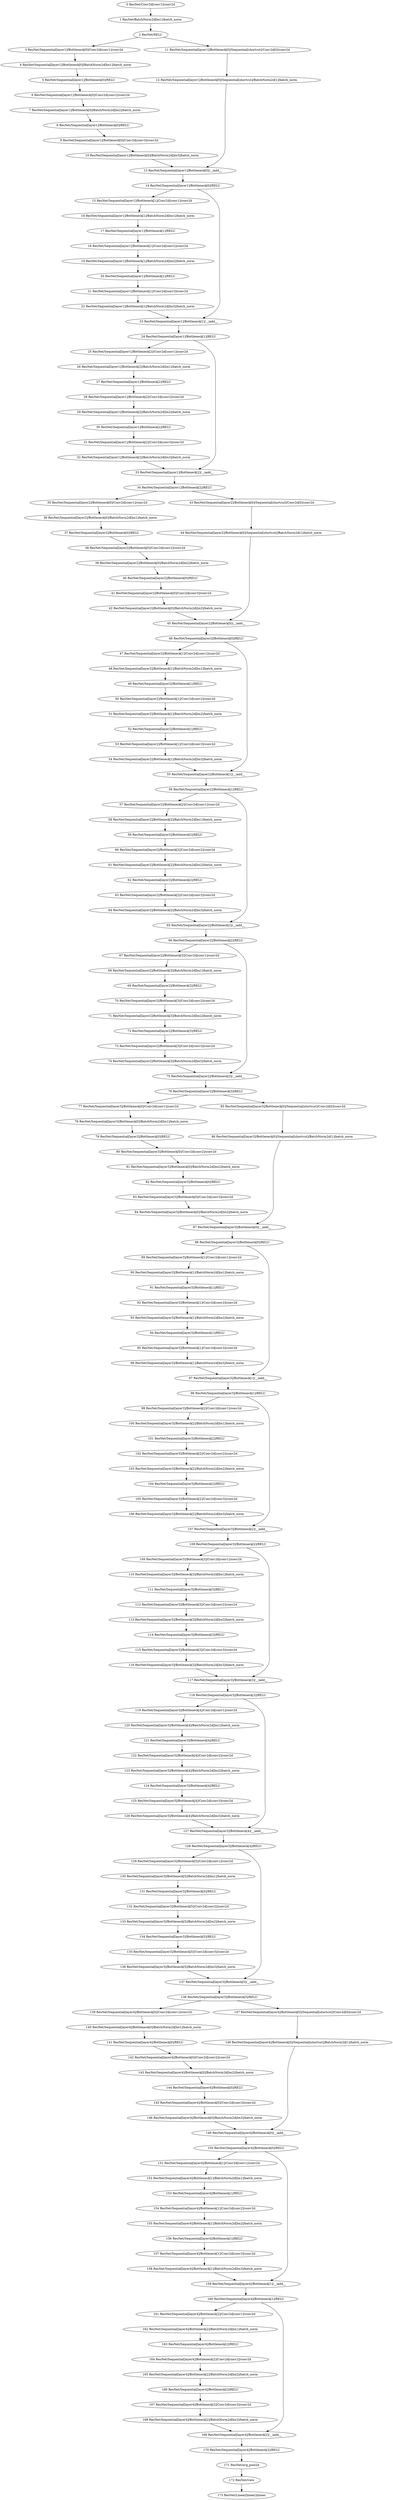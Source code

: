 strict digraph  {
"0 ResNet/Conv2d[conv1]/conv2d" [id=0, scope="ResNet/Conv2d[conv1]", type=conv2d];
"1 ResNet/BatchNorm2d[bn1]/batch_norm" [id=1, scope="ResNet/BatchNorm2d[bn1]", type=batch_norm];
"2 ResNet/RELU" [id=2, scope=ResNet, type=RELU];
"3 ResNet/Sequential[layer1]/Bottleneck[0]/Conv2d[conv1]/conv2d" [id=3, scope="ResNet/Sequential[layer1]/Bottleneck[0]/Conv2d[conv1]", type=conv2d];
"4 ResNet/Sequential[layer1]/Bottleneck[0]/BatchNorm2d[bn1]/batch_norm" [id=4, scope="ResNet/Sequential[layer1]/Bottleneck[0]/BatchNorm2d[bn1]", type=batch_norm];
"5 ResNet/Sequential[layer1]/Bottleneck[0]/RELU" [id=5, scope="ResNet/Sequential[layer1]/Bottleneck[0]", type=RELU];
"6 ResNet/Sequential[layer1]/Bottleneck[0]/Conv2d[conv2]/conv2d" [id=6, scope="ResNet/Sequential[layer1]/Bottleneck[0]/Conv2d[conv2]", type=conv2d];
"7 ResNet/Sequential[layer1]/Bottleneck[0]/BatchNorm2d[bn2]/batch_norm" [id=7, scope="ResNet/Sequential[layer1]/Bottleneck[0]/BatchNorm2d[bn2]", type=batch_norm];
"8 ResNet/Sequential[layer1]/Bottleneck[0]/RELU" [id=8, scope="ResNet/Sequential[layer1]/Bottleneck[0]", type=RELU];
"9 ResNet/Sequential[layer1]/Bottleneck[0]/Conv2d[conv3]/conv2d" [id=9, scope="ResNet/Sequential[layer1]/Bottleneck[0]/Conv2d[conv3]", type=conv2d];
"10 ResNet/Sequential[layer1]/Bottleneck[0]/BatchNorm2d[bn3]/batch_norm" [id=10, scope="ResNet/Sequential[layer1]/Bottleneck[0]/BatchNorm2d[bn3]", type=batch_norm];
"11 ResNet/Sequential[layer1]/Bottleneck[0]/Sequential[shortcut]/Conv2d[0]/conv2d" [id=11, scope="ResNet/Sequential[layer1]/Bottleneck[0]/Sequential[shortcut]/Conv2d[0]", type=conv2d];
"12 ResNet/Sequential[layer1]/Bottleneck[0]/Sequential[shortcut]/BatchNorm2d[1]/batch_norm" [id=12, scope="ResNet/Sequential[layer1]/Bottleneck[0]/Sequential[shortcut]/BatchNorm2d[1]", type=batch_norm];
"13 ResNet/Sequential[layer1]/Bottleneck[0]/__iadd__" [id=13, scope="ResNet/Sequential[layer1]/Bottleneck[0]", type=__iadd__];
"14 ResNet/Sequential[layer1]/Bottleneck[0]/RELU" [id=14, scope="ResNet/Sequential[layer1]/Bottleneck[0]", type=RELU];
"15 ResNet/Sequential[layer1]/Bottleneck[1]/Conv2d[conv1]/conv2d" [id=15, scope="ResNet/Sequential[layer1]/Bottleneck[1]/Conv2d[conv1]", type=conv2d];
"16 ResNet/Sequential[layer1]/Bottleneck[1]/BatchNorm2d[bn1]/batch_norm" [id=16, scope="ResNet/Sequential[layer1]/Bottleneck[1]/BatchNorm2d[bn1]", type=batch_norm];
"17 ResNet/Sequential[layer1]/Bottleneck[1]/RELU" [id=17, scope="ResNet/Sequential[layer1]/Bottleneck[1]", type=RELU];
"18 ResNet/Sequential[layer1]/Bottleneck[1]/Conv2d[conv2]/conv2d" [id=18, scope="ResNet/Sequential[layer1]/Bottleneck[1]/Conv2d[conv2]", type=conv2d];
"19 ResNet/Sequential[layer1]/Bottleneck[1]/BatchNorm2d[bn2]/batch_norm" [id=19, scope="ResNet/Sequential[layer1]/Bottleneck[1]/BatchNorm2d[bn2]", type=batch_norm];
"20 ResNet/Sequential[layer1]/Bottleneck[1]/RELU" [id=20, scope="ResNet/Sequential[layer1]/Bottleneck[1]", type=RELU];
"21 ResNet/Sequential[layer1]/Bottleneck[1]/Conv2d[conv3]/conv2d" [id=21, scope="ResNet/Sequential[layer1]/Bottleneck[1]/Conv2d[conv3]", type=conv2d];
"22 ResNet/Sequential[layer1]/Bottleneck[1]/BatchNorm2d[bn3]/batch_norm" [id=22, scope="ResNet/Sequential[layer1]/Bottleneck[1]/BatchNorm2d[bn3]", type=batch_norm];
"23 ResNet/Sequential[layer1]/Bottleneck[1]/__iadd__" [id=23, scope="ResNet/Sequential[layer1]/Bottleneck[1]", type=__iadd__];
"24 ResNet/Sequential[layer1]/Bottleneck[1]/RELU" [id=24, scope="ResNet/Sequential[layer1]/Bottleneck[1]", type=RELU];
"25 ResNet/Sequential[layer1]/Bottleneck[2]/Conv2d[conv1]/conv2d" [id=25, scope="ResNet/Sequential[layer1]/Bottleneck[2]/Conv2d[conv1]", type=conv2d];
"26 ResNet/Sequential[layer1]/Bottleneck[2]/BatchNorm2d[bn1]/batch_norm" [id=26, scope="ResNet/Sequential[layer1]/Bottleneck[2]/BatchNorm2d[bn1]", type=batch_norm];
"27 ResNet/Sequential[layer1]/Bottleneck[2]/RELU" [id=27, scope="ResNet/Sequential[layer1]/Bottleneck[2]", type=RELU];
"28 ResNet/Sequential[layer1]/Bottleneck[2]/Conv2d[conv2]/conv2d" [id=28, scope="ResNet/Sequential[layer1]/Bottleneck[2]/Conv2d[conv2]", type=conv2d];
"29 ResNet/Sequential[layer1]/Bottleneck[2]/BatchNorm2d[bn2]/batch_norm" [id=29, scope="ResNet/Sequential[layer1]/Bottleneck[2]/BatchNorm2d[bn2]", type=batch_norm];
"30 ResNet/Sequential[layer1]/Bottleneck[2]/RELU" [id=30, scope="ResNet/Sequential[layer1]/Bottleneck[2]", type=RELU];
"31 ResNet/Sequential[layer1]/Bottleneck[2]/Conv2d[conv3]/conv2d" [id=31, scope="ResNet/Sequential[layer1]/Bottleneck[2]/Conv2d[conv3]", type=conv2d];
"32 ResNet/Sequential[layer1]/Bottleneck[2]/BatchNorm2d[bn3]/batch_norm" [id=32, scope="ResNet/Sequential[layer1]/Bottleneck[2]/BatchNorm2d[bn3]", type=batch_norm];
"33 ResNet/Sequential[layer1]/Bottleneck[2]/__iadd__" [id=33, scope="ResNet/Sequential[layer1]/Bottleneck[2]", type=__iadd__];
"34 ResNet/Sequential[layer1]/Bottleneck[2]/RELU" [id=34, scope="ResNet/Sequential[layer1]/Bottleneck[2]", type=RELU];
"35 ResNet/Sequential[layer2]/Bottleneck[0]/Conv2d[conv1]/conv2d" [id=35, scope="ResNet/Sequential[layer2]/Bottleneck[0]/Conv2d[conv1]", type=conv2d];
"36 ResNet/Sequential[layer2]/Bottleneck[0]/BatchNorm2d[bn1]/batch_norm" [id=36, scope="ResNet/Sequential[layer2]/Bottleneck[0]/BatchNorm2d[bn1]", type=batch_norm];
"37 ResNet/Sequential[layer2]/Bottleneck[0]/RELU" [id=37, scope="ResNet/Sequential[layer2]/Bottleneck[0]", type=RELU];
"38 ResNet/Sequential[layer2]/Bottleneck[0]/Conv2d[conv2]/conv2d" [id=38, scope="ResNet/Sequential[layer2]/Bottleneck[0]/Conv2d[conv2]", type=conv2d];
"39 ResNet/Sequential[layer2]/Bottleneck[0]/BatchNorm2d[bn2]/batch_norm" [id=39, scope="ResNet/Sequential[layer2]/Bottleneck[0]/BatchNorm2d[bn2]", type=batch_norm];
"40 ResNet/Sequential[layer2]/Bottleneck[0]/RELU" [id=40, scope="ResNet/Sequential[layer2]/Bottleneck[0]", type=RELU];
"41 ResNet/Sequential[layer2]/Bottleneck[0]/Conv2d[conv3]/conv2d" [id=41, scope="ResNet/Sequential[layer2]/Bottleneck[0]/Conv2d[conv3]", type=conv2d];
"42 ResNet/Sequential[layer2]/Bottleneck[0]/BatchNorm2d[bn3]/batch_norm" [id=42, scope="ResNet/Sequential[layer2]/Bottleneck[0]/BatchNorm2d[bn3]", type=batch_norm];
"43 ResNet/Sequential[layer2]/Bottleneck[0]/Sequential[shortcut]/Conv2d[0]/conv2d" [id=43, scope="ResNet/Sequential[layer2]/Bottleneck[0]/Sequential[shortcut]/Conv2d[0]", type=conv2d];
"44 ResNet/Sequential[layer2]/Bottleneck[0]/Sequential[shortcut]/BatchNorm2d[1]/batch_norm" [id=44, scope="ResNet/Sequential[layer2]/Bottleneck[0]/Sequential[shortcut]/BatchNorm2d[1]", type=batch_norm];
"45 ResNet/Sequential[layer2]/Bottleneck[0]/__iadd__" [id=45, scope="ResNet/Sequential[layer2]/Bottleneck[0]", type=__iadd__];
"46 ResNet/Sequential[layer2]/Bottleneck[0]/RELU" [id=46, scope="ResNet/Sequential[layer2]/Bottleneck[0]", type=RELU];
"47 ResNet/Sequential[layer2]/Bottleneck[1]/Conv2d[conv1]/conv2d" [id=47, scope="ResNet/Sequential[layer2]/Bottleneck[1]/Conv2d[conv1]", type=conv2d];
"48 ResNet/Sequential[layer2]/Bottleneck[1]/BatchNorm2d[bn1]/batch_norm" [id=48, scope="ResNet/Sequential[layer2]/Bottleneck[1]/BatchNorm2d[bn1]", type=batch_norm];
"49 ResNet/Sequential[layer2]/Bottleneck[1]/RELU" [id=49, scope="ResNet/Sequential[layer2]/Bottleneck[1]", type=RELU];
"50 ResNet/Sequential[layer2]/Bottleneck[1]/Conv2d[conv2]/conv2d" [id=50, scope="ResNet/Sequential[layer2]/Bottleneck[1]/Conv2d[conv2]", type=conv2d];
"51 ResNet/Sequential[layer2]/Bottleneck[1]/BatchNorm2d[bn2]/batch_norm" [id=51, scope="ResNet/Sequential[layer2]/Bottleneck[1]/BatchNorm2d[bn2]", type=batch_norm];
"52 ResNet/Sequential[layer2]/Bottleneck[1]/RELU" [id=52, scope="ResNet/Sequential[layer2]/Bottleneck[1]", type=RELU];
"53 ResNet/Sequential[layer2]/Bottleneck[1]/Conv2d[conv3]/conv2d" [id=53, scope="ResNet/Sequential[layer2]/Bottleneck[1]/Conv2d[conv3]", type=conv2d];
"54 ResNet/Sequential[layer2]/Bottleneck[1]/BatchNorm2d[bn3]/batch_norm" [id=54, scope="ResNet/Sequential[layer2]/Bottleneck[1]/BatchNorm2d[bn3]", type=batch_norm];
"55 ResNet/Sequential[layer2]/Bottleneck[1]/__iadd__" [id=55, scope="ResNet/Sequential[layer2]/Bottleneck[1]", type=__iadd__];
"56 ResNet/Sequential[layer2]/Bottleneck[1]/RELU" [id=56, scope="ResNet/Sequential[layer2]/Bottleneck[1]", type=RELU];
"57 ResNet/Sequential[layer2]/Bottleneck[2]/Conv2d[conv1]/conv2d" [id=57, scope="ResNet/Sequential[layer2]/Bottleneck[2]/Conv2d[conv1]", type=conv2d];
"58 ResNet/Sequential[layer2]/Bottleneck[2]/BatchNorm2d[bn1]/batch_norm" [id=58, scope="ResNet/Sequential[layer2]/Bottleneck[2]/BatchNorm2d[bn1]", type=batch_norm];
"59 ResNet/Sequential[layer2]/Bottleneck[2]/RELU" [id=59, scope="ResNet/Sequential[layer2]/Bottleneck[2]", type=RELU];
"60 ResNet/Sequential[layer2]/Bottleneck[2]/Conv2d[conv2]/conv2d" [id=60, scope="ResNet/Sequential[layer2]/Bottleneck[2]/Conv2d[conv2]", type=conv2d];
"61 ResNet/Sequential[layer2]/Bottleneck[2]/BatchNorm2d[bn2]/batch_norm" [id=61, scope="ResNet/Sequential[layer2]/Bottleneck[2]/BatchNorm2d[bn2]", type=batch_norm];
"62 ResNet/Sequential[layer2]/Bottleneck[2]/RELU" [id=62, scope="ResNet/Sequential[layer2]/Bottleneck[2]", type=RELU];
"63 ResNet/Sequential[layer2]/Bottleneck[2]/Conv2d[conv3]/conv2d" [id=63, scope="ResNet/Sequential[layer2]/Bottleneck[2]/Conv2d[conv3]", type=conv2d];
"64 ResNet/Sequential[layer2]/Bottleneck[2]/BatchNorm2d[bn3]/batch_norm" [id=64, scope="ResNet/Sequential[layer2]/Bottleneck[2]/BatchNorm2d[bn3]", type=batch_norm];
"65 ResNet/Sequential[layer2]/Bottleneck[2]/__iadd__" [id=65, scope="ResNet/Sequential[layer2]/Bottleneck[2]", type=__iadd__];
"66 ResNet/Sequential[layer2]/Bottleneck[2]/RELU" [id=66, scope="ResNet/Sequential[layer2]/Bottleneck[2]", type=RELU];
"67 ResNet/Sequential[layer2]/Bottleneck[3]/Conv2d[conv1]/conv2d" [id=67, scope="ResNet/Sequential[layer2]/Bottleneck[3]/Conv2d[conv1]", type=conv2d];
"68 ResNet/Sequential[layer2]/Bottleneck[3]/BatchNorm2d[bn1]/batch_norm" [id=68, scope="ResNet/Sequential[layer2]/Bottleneck[3]/BatchNorm2d[bn1]", type=batch_norm];
"69 ResNet/Sequential[layer2]/Bottleneck[3]/RELU" [id=69, scope="ResNet/Sequential[layer2]/Bottleneck[3]", type=RELU];
"70 ResNet/Sequential[layer2]/Bottleneck[3]/Conv2d[conv2]/conv2d" [id=70, scope="ResNet/Sequential[layer2]/Bottleneck[3]/Conv2d[conv2]", type=conv2d];
"71 ResNet/Sequential[layer2]/Bottleneck[3]/BatchNorm2d[bn2]/batch_norm" [id=71, scope="ResNet/Sequential[layer2]/Bottleneck[3]/BatchNorm2d[bn2]", type=batch_norm];
"72 ResNet/Sequential[layer2]/Bottleneck[3]/RELU" [id=72, scope="ResNet/Sequential[layer2]/Bottleneck[3]", type=RELU];
"73 ResNet/Sequential[layer2]/Bottleneck[3]/Conv2d[conv3]/conv2d" [id=73, scope="ResNet/Sequential[layer2]/Bottleneck[3]/Conv2d[conv3]", type=conv2d];
"74 ResNet/Sequential[layer2]/Bottleneck[3]/BatchNorm2d[bn3]/batch_norm" [id=74, scope="ResNet/Sequential[layer2]/Bottleneck[3]/BatchNorm2d[bn3]", type=batch_norm];
"75 ResNet/Sequential[layer2]/Bottleneck[3]/__iadd__" [id=75, scope="ResNet/Sequential[layer2]/Bottleneck[3]", type=__iadd__];
"76 ResNet/Sequential[layer2]/Bottleneck[3]/RELU" [id=76, scope="ResNet/Sequential[layer2]/Bottleneck[3]", type=RELU];
"77 ResNet/Sequential[layer3]/Bottleneck[0]/Conv2d[conv1]/conv2d" [id=77, scope="ResNet/Sequential[layer3]/Bottleneck[0]/Conv2d[conv1]", type=conv2d];
"78 ResNet/Sequential[layer3]/Bottleneck[0]/BatchNorm2d[bn1]/batch_norm" [id=78, scope="ResNet/Sequential[layer3]/Bottleneck[0]/BatchNorm2d[bn1]", type=batch_norm];
"79 ResNet/Sequential[layer3]/Bottleneck[0]/RELU" [id=79, scope="ResNet/Sequential[layer3]/Bottleneck[0]", type=RELU];
"80 ResNet/Sequential[layer3]/Bottleneck[0]/Conv2d[conv2]/conv2d" [id=80, scope="ResNet/Sequential[layer3]/Bottleneck[0]/Conv2d[conv2]", type=conv2d];
"81 ResNet/Sequential[layer3]/Bottleneck[0]/BatchNorm2d[bn2]/batch_norm" [id=81, scope="ResNet/Sequential[layer3]/Bottleneck[0]/BatchNorm2d[bn2]", type=batch_norm];
"82 ResNet/Sequential[layer3]/Bottleneck[0]/RELU" [id=82, scope="ResNet/Sequential[layer3]/Bottleneck[0]", type=RELU];
"83 ResNet/Sequential[layer3]/Bottleneck[0]/Conv2d[conv3]/conv2d" [id=83, scope="ResNet/Sequential[layer3]/Bottleneck[0]/Conv2d[conv3]", type=conv2d];
"84 ResNet/Sequential[layer3]/Bottleneck[0]/BatchNorm2d[bn3]/batch_norm" [id=84, scope="ResNet/Sequential[layer3]/Bottleneck[0]/BatchNorm2d[bn3]", type=batch_norm];
"85 ResNet/Sequential[layer3]/Bottleneck[0]/Sequential[shortcut]/Conv2d[0]/conv2d" [id=85, scope="ResNet/Sequential[layer3]/Bottleneck[0]/Sequential[shortcut]/Conv2d[0]", type=conv2d];
"86 ResNet/Sequential[layer3]/Bottleneck[0]/Sequential[shortcut]/BatchNorm2d[1]/batch_norm" [id=86, scope="ResNet/Sequential[layer3]/Bottleneck[0]/Sequential[shortcut]/BatchNorm2d[1]", type=batch_norm];
"87 ResNet/Sequential[layer3]/Bottleneck[0]/__iadd__" [id=87, scope="ResNet/Sequential[layer3]/Bottleneck[0]", type=__iadd__];
"88 ResNet/Sequential[layer3]/Bottleneck[0]/RELU" [id=88, scope="ResNet/Sequential[layer3]/Bottleneck[0]", type=RELU];
"89 ResNet/Sequential[layer3]/Bottleneck[1]/Conv2d[conv1]/conv2d" [id=89, scope="ResNet/Sequential[layer3]/Bottleneck[1]/Conv2d[conv1]", type=conv2d];
"90 ResNet/Sequential[layer3]/Bottleneck[1]/BatchNorm2d[bn1]/batch_norm" [id=90, scope="ResNet/Sequential[layer3]/Bottleneck[1]/BatchNorm2d[bn1]", type=batch_norm];
"91 ResNet/Sequential[layer3]/Bottleneck[1]/RELU" [id=91, scope="ResNet/Sequential[layer3]/Bottleneck[1]", type=RELU];
"92 ResNet/Sequential[layer3]/Bottleneck[1]/Conv2d[conv2]/conv2d" [id=92, scope="ResNet/Sequential[layer3]/Bottleneck[1]/Conv2d[conv2]", type=conv2d];
"93 ResNet/Sequential[layer3]/Bottleneck[1]/BatchNorm2d[bn2]/batch_norm" [id=93, scope="ResNet/Sequential[layer3]/Bottleneck[1]/BatchNorm2d[bn2]", type=batch_norm];
"94 ResNet/Sequential[layer3]/Bottleneck[1]/RELU" [id=94, scope="ResNet/Sequential[layer3]/Bottleneck[1]", type=RELU];
"95 ResNet/Sequential[layer3]/Bottleneck[1]/Conv2d[conv3]/conv2d" [id=95, scope="ResNet/Sequential[layer3]/Bottleneck[1]/Conv2d[conv3]", type=conv2d];
"96 ResNet/Sequential[layer3]/Bottleneck[1]/BatchNorm2d[bn3]/batch_norm" [id=96, scope="ResNet/Sequential[layer3]/Bottleneck[1]/BatchNorm2d[bn3]", type=batch_norm];
"97 ResNet/Sequential[layer3]/Bottleneck[1]/__iadd__" [id=97, scope="ResNet/Sequential[layer3]/Bottleneck[1]", type=__iadd__];
"98 ResNet/Sequential[layer3]/Bottleneck[1]/RELU" [id=98, scope="ResNet/Sequential[layer3]/Bottleneck[1]", type=RELU];
"99 ResNet/Sequential[layer3]/Bottleneck[2]/Conv2d[conv1]/conv2d" [id=99, scope="ResNet/Sequential[layer3]/Bottleneck[2]/Conv2d[conv1]", type=conv2d];
"100 ResNet/Sequential[layer3]/Bottleneck[2]/BatchNorm2d[bn1]/batch_norm" [id=100, scope="ResNet/Sequential[layer3]/Bottleneck[2]/BatchNorm2d[bn1]", type=batch_norm];
"101 ResNet/Sequential[layer3]/Bottleneck[2]/RELU" [id=101, scope="ResNet/Sequential[layer3]/Bottleneck[2]", type=RELU];
"102 ResNet/Sequential[layer3]/Bottleneck[2]/Conv2d[conv2]/conv2d" [id=102, scope="ResNet/Sequential[layer3]/Bottleneck[2]/Conv2d[conv2]", type=conv2d];
"103 ResNet/Sequential[layer3]/Bottleneck[2]/BatchNorm2d[bn2]/batch_norm" [id=103, scope="ResNet/Sequential[layer3]/Bottleneck[2]/BatchNorm2d[bn2]", type=batch_norm];
"104 ResNet/Sequential[layer3]/Bottleneck[2]/RELU" [id=104, scope="ResNet/Sequential[layer3]/Bottleneck[2]", type=RELU];
"105 ResNet/Sequential[layer3]/Bottleneck[2]/Conv2d[conv3]/conv2d" [id=105, scope="ResNet/Sequential[layer3]/Bottleneck[2]/Conv2d[conv3]", type=conv2d];
"106 ResNet/Sequential[layer3]/Bottleneck[2]/BatchNorm2d[bn3]/batch_norm" [id=106, scope="ResNet/Sequential[layer3]/Bottleneck[2]/BatchNorm2d[bn3]", type=batch_norm];
"107 ResNet/Sequential[layer3]/Bottleneck[2]/__iadd__" [id=107, scope="ResNet/Sequential[layer3]/Bottleneck[2]", type=__iadd__];
"108 ResNet/Sequential[layer3]/Bottleneck[2]/RELU" [id=108, scope="ResNet/Sequential[layer3]/Bottleneck[2]", type=RELU];
"109 ResNet/Sequential[layer3]/Bottleneck[3]/Conv2d[conv1]/conv2d" [id=109, scope="ResNet/Sequential[layer3]/Bottleneck[3]/Conv2d[conv1]", type=conv2d];
"110 ResNet/Sequential[layer3]/Bottleneck[3]/BatchNorm2d[bn1]/batch_norm" [id=110, scope="ResNet/Sequential[layer3]/Bottleneck[3]/BatchNorm2d[bn1]", type=batch_norm];
"111 ResNet/Sequential[layer3]/Bottleneck[3]/RELU" [id=111, scope="ResNet/Sequential[layer3]/Bottleneck[3]", type=RELU];
"112 ResNet/Sequential[layer3]/Bottleneck[3]/Conv2d[conv2]/conv2d" [id=112, scope="ResNet/Sequential[layer3]/Bottleneck[3]/Conv2d[conv2]", type=conv2d];
"113 ResNet/Sequential[layer3]/Bottleneck[3]/BatchNorm2d[bn2]/batch_norm" [id=113, scope="ResNet/Sequential[layer3]/Bottleneck[3]/BatchNorm2d[bn2]", type=batch_norm];
"114 ResNet/Sequential[layer3]/Bottleneck[3]/RELU" [id=114, scope="ResNet/Sequential[layer3]/Bottleneck[3]", type=RELU];
"115 ResNet/Sequential[layer3]/Bottleneck[3]/Conv2d[conv3]/conv2d" [id=115, scope="ResNet/Sequential[layer3]/Bottleneck[3]/Conv2d[conv3]", type=conv2d];
"116 ResNet/Sequential[layer3]/Bottleneck[3]/BatchNorm2d[bn3]/batch_norm" [id=116, scope="ResNet/Sequential[layer3]/Bottleneck[3]/BatchNorm2d[bn3]", type=batch_norm];
"117 ResNet/Sequential[layer3]/Bottleneck[3]/__iadd__" [id=117, scope="ResNet/Sequential[layer3]/Bottleneck[3]", type=__iadd__];
"118 ResNet/Sequential[layer3]/Bottleneck[3]/RELU" [id=118, scope="ResNet/Sequential[layer3]/Bottleneck[3]", type=RELU];
"119 ResNet/Sequential[layer3]/Bottleneck[4]/Conv2d[conv1]/conv2d" [id=119, scope="ResNet/Sequential[layer3]/Bottleneck[4]/Conv2d[conv1]", type=conv2d];
"120 ResNet/Sequential[layer3]/Bottleneck[4]/BatchNorm2d[bn1]/batch_norm" [id=120, scope="ResNet/Sequential[layer3]/Bottleneck[4]/BatchNorm2d[bn1]", type=batch_norm];
"121 ResNet/Sequential[layer3]/Bottleneck[4]/RELU" [id=121, scope="ResNet/Sequential[layer3]/Bottleneck[4]", type=RELU];
"122 ResNet/Sequential[layer3]/Bottleneck[4]/Conv2d[conv2]/conv2d" [id=122, scope="ResNet/Sequential[layer3]/Bottleneck[4]/Conv2d[conv2]", type=conv2d];
"123 ResNet/Sequential[layer3]/Bottleneck[4]/BatchNorm2d[bn2]/batch_norm" [id=123, scope="ResNet/Sequential[layer3]/Bottleneck[4]/BatchNorm2d[bn2]", type=batch_norm];
"124 ResNet/Sequential[layer3]/Bottleneck[4]/RELU" [id=124, scope="ResNet/Sequential[layer3]/Bottleneck[4]", type=RELU];
"125 ResNet/Sequential[layer3]/Bottleneck[4]/Conv2d[conv3]/conv2d" [id=125, scope="ResNet/Sequential[layer3]/Bottleneck[4]/Conv2d[conv3]", type=conv2d];
"126 ResNet/Sequential[layer3]/Bottleneck[4]/BatchNorm2d[bn3]/batch_norm" [id=126, scope="ResNet/Sequential[layer3]/Bottleneck[4]/BatchNorm2d[bn3]", type=batch_norm];
"127 ResNet/Sequential[layer3]/Bottleneck[4]/__iadd__" [id=127, scope="ResNet/Sequential[layer3]/Bottleneck[4]", type=__iadd__];
"128 ResNet/Sequential[layer3]/Bottleneck[4]/RELU" [id=128, scope="ResNet/Sequential[layer3]/Bottleneck[4]", type=RELU];
"129 ResNet/Sequential[layer3]/Bottleneck[5]/Conv2d[conv1]/conv2d" [id=129, scope="ResNet/Sequential[layer3]/Bottleneck[5]/Conv2d[conv1]", type=conv2d];
"130 ResNet/Sequential[layer3]/Bottleneck[5]/BatchNorm2d[bn1]/batch_norm" [id=130, scope="ResNet/Sequential[layer3]/Bottleneck[5]/BatchNorm2d[bn1]", type=batch_norm];
"131 ResNet/Sequential[layer3]/Bottleneck[5]/RELU" [id=131, scope="ResNet/Sequential[layer3]/Bottleneck[5]", type=RELU];
"132 ResNet/Sequential[layer3]/Bottleneck[5]/Conv2d[conv2]/conv2d" [id=132, scope="ResNet/Sequential[layer3]/Bottleneck[5]/Conv2d[conv2]", type=conv2d];
"133 ResNet/Sequential[layer3]/Bottleneck[5]/BatchNorm2d[bn2]/batch_norm" [id=133, scope="ResNet/Sequential[layer3]/Bottleneck[5]/BatchNorm2d[bn2]", type=batch_norm];
"134 ResNet/Sequential[layer3]/Bottleneck[5]/RELU" [id=134, scope="ResNet/Sequential[layer3]/Bottleneck[5]", type=RELU];
"135 ResNet/Sequential[layer3]/Bottleneck[5]/Conv2d[conv3]/conv2d" [id=135, scope="ResNet/Sequential[layer3]/Bottleneck[5]/Conv2d[conv3]", type=conv2d];
"136 ResNet/Sequential[layer3]/Bottleneck[5]/BatchNorm2d[bn3]/batch_norm" [id=136, scope="ResNet/Sequential[layer3]/Bottleneck[5]/BatchNorm2d[bn3]", type=batch_norm];
"137 ResNet/Sequential[layer3]/Bottleneck[5]/__iadd__" [id=137, scope="ResNet/Sequential[layer3]/Bottleneck[5]", type=__iadd__];
"138 ResNet/Sequential[layer3]/Bottleneck[5]/RELU" [id=138, scope="ResNet/Sequential[layer3]/Bottleneck[5]", type=RELU];
"139 ResNet/Sequential[layer4]/Bottleneck[0]/Conv2d[conv1]/conv2d" [id=139, scope="ResNet/Sequential[layer4]/Bottleneck[0]/Conv2d[conv1]", type=conv2d];
"140 ResNet/Sequential[layer4]/Bottleneck[0]/BatchNorm2d[bn1]/batch_norm" [id=140, scope="ResNet/Sequential[layer4]/Bottleneck[0]/BatchNorm2d[bn1]", type=batch_norm];
"141 ResNet/Sequential[layer4]/Bottleneck[0]/RELU" [id=141, scope="ResNet/Sequential[layer4]/Bottleneck[0]", type=RELU];
"142 ResNet/Sequential[layer4]/Bottleneck[0]/Conv2d[conv2]/conv2d" [id=142, scope="ResNet/Sequential[layer4]/Bottleneck[0]/Conv2d[conv2]", type=conv2d];
"143 ResNet/Sequential[layer4]/Bottleneck[0]/BatchNorm2d[bn2]/batch_norm" [id=143, scope="ResNet/Sequential[layer4]/Bottleneck[0]/BatchNorm2d[bn2]", type=batch_norm];
"144 ResNet/Sequential[layer4]/Bottleneck[0]/RELU" [id=144, scope="ResNet/Sequential[layer4]/Bottleneck[0]", type=RELU];
"145 ResNet/Sequential[layer4]/Bottleneck[0]/Conv2d[conv3]/conv2d" [id=145, scope="ResNet/Sequential[layer4]/Bottleneck[0]/Conv2d[conv3]", type=conv2d];
"146 ResNet/Sequential[layer4]/Bottleneck[0]/BatchNorm2d[bn3]/batch_norm" [id=146, scope="ResNet/Sequential[layer4]/Bottleneck[0]/BatchNorm2d[bn3]", type=batch_norm];
"147 ResNet/Sequential[layer4]/Bottleneck[0]/Sequential[shortcut]/Conv2d[0]/conv2d" [id=147, scope="ResNet/Sequential[layer4]/Bottleneck[0]/Sequential[shortcut]/Conv2d[0]", type=conv2d];
"148 ResNet/Sequential[layer4]/Bottleneck[0]/Sequential[shortcut]/BatchNorm2d[1]/batch_norm" [id=148, scope="ResNet/Sequential[layer4]/Bottleneck[0]/Sequential[shortcut]/BatchNorm2d[1]", type=batch_norm];
"149 ResNet/Sequential[layer4]/Bottleneck[0]/__iadd__" [id=149, scope="ResNet/Sequential[layer4]/Bottleneck[0]", type=__iadd__];
"150 ResNet/Sequential[layer4]/Bottleneck[0]/RELU" [id=150, scope="ResNet/Sequential[layer4]/Bottleneck[0]", type=RELU];
"151 ResNet/Sequential[layer4]/Bottleneck[1]/Conv2d[conv1]/conv2d" [id=151, scope="ResNet/Sequential[layer4]/Bottleneck[1]/Conv2d[conv1]", type=conv2d];
"152 ResNet/Sequential[layer4]/Bottleneck[1]/BatchNorm2d[bn1]/batch_norm" [id=152, scope="ResNet/Sequential[layer4]/Bottleneck[1]/BatchNorm2d[bn1]", type=batch_norm];
"153 ResNet/Sequential[layer4]/Bottleneck[1]/RELU" [id=153, scope="ResNet/Sequential[layer4]/Bottleneck[1]", type=RELU];
"154 ResNet/Sequential[layer4]/Bottleneck[1]/Conv2d[conv2]/conv2d" [id=154, scope="ResNet/Sequential[layer4]/Bottleneck[1]/Conv2d[conv2]", type=conv2d];
"155 ResNet/Sequential[layer4]/Bottleneck[1]/BatchNorm2d[bn2]/batch_norm" [id=155, scope="ResNet/Sequential[layer4]/Bottleneck[1]/BatchNorm2d[bn2]", type=batch_norm];
"156 ResNet/Sequential[layer4]/Bottleneck[1]/RELU" [id=156, scope="ResNet/Sequential[layer4]/Bottleneck[1]", type=RELU];
"157 ResNet/Sequential[layer4]/Bottleneck[1]/Conv2d[conv3]/conv2d" [id=157, scope="ResNet/Sequential[layer4]/Bottleneck[1]/Conv2d[conv3]", type=conv2d];
"158 ResNet/Sequential[layer4]/Bottleneck[1]/BatchNorm2d[bn3]/batch_norm" [id=158, scope="ResNet/Sequential[layer4]/Bottleneck[1]/BatchNorm2d[bn3]", type=batch_norm];
"159 ResNet/Sequential[layer4]/Bottleneck[1]/__iadd__" [id=159, scope="ResNet/Sequential[layer4]/Bottleneck[1]", type=__iadd__];
"160 ResNet/Sequential[layer4]/Bottleneck[1]/RELU" [id=160, scope="ResNet/Sequential[layer4]/Bottleneck[1]", type=RELU];
"161 ResNet/Sequential[layer4]/Bottleneck[2]/Conv2d[conv1]/conv2d" [id=161, scope="ResNet/Sequential[layer4]/Bottleneck[2]/Conv2d[conv1]", type=conv2d];
"162 ResNet/Sequential[layer4]/Bottleneck[2]/BatchNorm2d[bn1]/batch_norm" [id=162, scope="ResNet/Sequential[layer4]/Bottleneck[2]/BatchNorm2d[bn1]", type=batch_norm];
"163 ResNet/Sequential[layer4]/Bottleneck[2]/RELU" [id=163, scope="ResNet/Sequential[layer4]/Bottleneck[2]", type=RELU];
"164 ResNet/Sequential[layer4]/Bottleneck[2]/Conv2d[conv2]/conv2d" [id=164, scope="ResNet/Sequential[layer4]/Bottleneck[2]/Conv2d[conv2]", type=conv2d];
"165 ResNet/Sequential[layer4]/Bottleneck[2]/BatchNorm2d[bn2]/batch_norm" [id=165, scope="ResNet/Sequential[layer4]/Bottleneck[2]/BatchNorm2d[bn2]", type=batch_norm];
"166 ResNet/Sequential[layer4]/Bottleneck[2]/RELU" [id=166, scope="ResNet/Sequential[layer4]/Bottleneck[2]", type=RELU];
"167 ResNet/Sequential[layer4]/Bottleneck[2]/Conv2d[conv3]/conv2d" [id=167, scope="ResNet/Sequential[layer4]/Bottleneck[2]/Conv2d[conv3]", type=conv2d];
"168 ResNet/Sequential[layer4]/Bottleneck[2]/BatchNorm2d[bn3]/batch_norm" [id=168, scope="ResNet/Sequential[layer4]/Bottleneck[2]/BatchNorm2d[bn3]", type=batch_norm];
"169 ResNet/Sequential[layer4]/Bottleneck[2]/__iadd__" [id=169, scope="ResNet/Sequential[layer4]/Bottleneck[2]", type=__iadd__];
"170 ResNet/Sequential[layer4]/Bottleneck[2]/RELU" [id=170, scope="ResNet/Sequential[layer4]/Bottleneck[2]", type=RELU];
"171 ResNet/avg_pool2d" [id=171, scope=ResNet, type=avg_pool2d];
"172 ResNet/view" [id=172, scope=ResNet, type=view];
"173 ResNet/Linear[linear]/linear" [id=173, scope="ResNet/Linear[linear]", type=linear];
"0 ResNet/Conv2d[conv1]/conv2d" -> "1 ResNet/BatchNorm2d[bn1]/batch_norm";
"1 ResNet/BatchNorm2d[bn1]/batch_norm" -> "2 ResNet/RELU";
"2 ResNet/RELU" -> "3 ResNet/Sequential[layer1]/Bottleneck[0]/Conv2d[conv1]/conv2d";
"3 ResNet/Sequential[layer1]/Bottleneck[0]/Conv2d[conv1]/conv2d" -> "4 ResNet/Sequential[layer1]/Bottleneck[0]/BatchNorm2d[bn1]/batch_norm";
"4 ResNet/Sequential[layer1]/Bottleneck[0]/BatchNorm2d[bn1]/batch_norm" -> "5 ResNet/Sequential[layer1]/Bottleneck[0]/RELU";
"5 ResNet/Sequential[layer1]/Bottleneck[0]/RELU" -> "6 ResNet/Sequential[layer1]/Bottleneck[0]/Conv2d[conv2]/conv2d";
"6 ResNet/Sequential[layer1]/Bottleneck[0]/Conv2d[conv2]/conv2d" -> "7 ResNet/Sequential[layer1]/Bottleneck[0]/BatchNorm2d[bn2]/batch_norm";
"7 ResNet/Sequential[layer1]/Bottleneck[0]/BatchNorm2d[bn2]/batch_norm" -> "8 ResNet/Sequential[layer1]/Bottleneck[0]/RELU";
"8 ResNet/Sequential[layer1]/Bottleneck[0]/RELU" -> "9 ResNet/Sequential[layer1]/Bottleneck[0]/Conv2d[conv3]/conv2d";
"2 ResNet/RELU" -> "11 ResNet/Sequential[layer1]/Bottleneck[0]/Sequential[shortcut]/Conv2d[0]/conv2d";
"9 ResNet/Sequential[layer1]/Bottleneck[0]/Conv2d[conv3]/conv2d" -> "10 ResNet/Sequential[layer1]/Bottleneck[0]/BatchNorm2d[bn3]/batch_norm";
"10 ResNet/Sequential[layer1]/Bottleneck[0]/BatchNorm2d[bn3]/batch_norm" -> "13 ResNet/Sequential[layer1]/Bottleneck[0]/__iadd__";
"11 ResNet/Sequential[layer1]/Bottleneck[0]/Sequential[shortcut]/Conv2d[0]/conv2d" -> "12 ResNet/Sequential[layer1]/Bottleneck[0]/Sequential[shortcut]/BatchNorm2d[1]/batch_norm";
"12 ResNet/Sequential[layer1]/Bottleneck[0]/Sequential[shortcut]/BatchNorm2d[1]/batch_norm" -> "13 ResNet/Sequential[layer1]/Bottleneck[0]/__iadd__";
"13 ResNet/Sequential[layer1]/Bottleneck[0]/__iadd__" -> "14 ResNet/Sequential[layer1]/Bottleneck[0]/RELU";
"14 ResNet/Sequential[layer1]/Bottleneck[0]/RELU" -> "15 ResNet/Sequential[layer1]/Bottleneck[1]/Conv2d[conv1]/conv2d";
"14 ResNet/Sequential[layer1]/Bottleneck[0]/RELU" -> "23 ResNet/Sequential[layer1]/Bottleneck[1]/__iadd__";
"15 ResNet/Sequential[layer1]/Bottleneck[1]/Conv2d[conv1]/conv2d" -> "16 ResNet/Sequential[layer1]/Bottleneck[1]/BatchNorm2d[bn1]/batch_norm";
"16 ResNet/Sequential[layer1]/Bottleneck[1]/BatchNorm2d[bn1]/batch_norm" -> "17 ResNet/Sequential[layer1]/Bottleneck[1]/RELU";
"17 ResNet/Sequential[layer1]/Bottleneck[1]/RELU" -> "18 ResNet/Sequential[layer1]/Bottleneck[1]/Conv2d[conv2]/conv2d";
"18 ResNet/Sequential[layer1]/Bottleneck[1]/Conv2d[conv2]/conv2d" -> "19 ResNet/Sequential[layer1]/Bottleneck[1]/BatchNorm2d[bn2]/batch_norm";
"19 ResNet/Sequential[layer1]/Bottleneck[1]/BatchNorm2d[bn2]/batch_norm" -> "20 ResNet/Sequential[layer1]/Bottleneck[1]/RELU";
"20 ResNet/Sequential[layer1]/Bottleneck[1]/RELU" -> "21 ResNet/Sequential[layer1]/Bottleneck[1]/Conv2d[conv3]/conv2d";
"21 ResNet/Sequential[layer1]/Bottleneck[1]/Conv2d[conv3]/conv2d" -> "22 ResNet/Sequential[layer1]/Bottleneck[1]/BatchNorm2d[bn3]/batch_norm";
"22 ResNet/Sequential[layer1]/Bottleneck[1]/BatchNorm2d[bn3]/batch_norm" -> "23 ResNet/Sequential[layer1]/Bottleneck[1]/__iadd__";
"23 ResNet/Sequential[layer1]/Bottleneck[1]/__iadd__" -> "24 ResNet/Sequential[layer1]/Bottleneck[1]/RELU";
"24 ResNet/Sequential[layer1]/Bottleneck[1]/RELU" -> "25 ResNet/Sequential[layer1]/Bottleneck[2]/Conv2d[conv1]/conv2d";
"24 ResNet/Sequential[layer1]/Bottleneck[1]/RELU" -> "33 ResNet/Sequential[layer1]/Bottleneck[2]/__iadd__";
"25 ResNet/Sequential[layer1]/Bottleneck[2]/Conv2d[conv1]/conv2d" -> "26 ResNet/Sequential[layer1]/Bottleneck[2]/BatchNorm2d[bn1]/batch_norm";
"26 ResNet/Sequential[layer1]/Bottleneck[2]/BatchNorm2d[bn1]/batch_norm" -> "27 ResNet/Sequential[layer1]/Bottleneck[2]/RELU";
"27 ResNet/Sequential[layer1]/Bottleneck[2]/RELU" -> "28 ResNet/Sequential[layer1]/Bottleneck[2]/Conv2d[conv2]/conv2d";
"28 ResNet/Sequential[layer1]/Bottleneck[2]/Conv2d[conv2]/conv2d" -> "29 ResNet/Sequential[layer1]/Bottleneck[2]/BatchNorm2d[bn2]/batch_norm";
"29 ResNet/Sequential[layer1]/Bottleneck[2]/BatchNorm2d[bn2]/batch_norm" -> "30 ResNet/Sequential[layer1]/Bottleneck[2]/RELU";
"30 ResNet/Sequential[layer1]/Bottleneck[2]/RELU" -> "31 ResNet/Sequential[layer1]/Bottleneck[2]/Conv2d[conv3]/conv2d";
"31 ResNet/Sequential[layer1]/Bottleneck[2]/Conv2d[conv3]/conv2d" -> "32 ResNet/Sequential[layer1]/Bottleneck[2]/BatchNorm2d[bn3]/batch_norm";
"32 ResNet/Sequential[layer1]/Bottleneck[2]/BatchNorm2d[bn3]/batch_norm" -> "33 ResNet/Sequential[layer1]/Bottleneck[2]/__iadd__";
"33 ResNet/Sequential[layer1]/Bottleneck[2]/__iadd__" -> "34 ResNet/Sequential[layer1]/Bottleneck[2]/RELU";
"34 ResNet/Sequential[layer1]/Bottleneck[2]/RELU" -> "35 ResNet/Sequential[layer2]/Bottleneck[0]/Conv2d[conv1]/conv2d";
"34 ResNet/Sequential[layer1]/Bottleneck[2]/RELU" -> "43 ResNet/Sequential[layer2]/Bottleneck[0]/Sequential[shortcut]/Conv2d[0]/conv2d";
"35 ResNet/Sequential[layer2]/Bottleneck[0]/Conv2d[conv1]/conv2d" -> "36 ResNet/Sequential[layer2]/Bottleneck[0]/BatchNorm2d[bn1]/batch_norm";
"36 ResNet/Sequential[layer2]/Bottleneck[0]/BatchNorm2d[bn1]/batch_norm" -> "37 ResNet/Sequential[layer2]/Bottleneck[0]/RELU";
"37 ResNet/Sequential[layer2]/Bottleneck[0]/RELU" -> "38 ResNet/Sequential[layer2]/Bottleneck[0]/Conv2d[conv2]/conv2d";
"38 ResNet/Sequential[layer2]/Bottleneck[0]/Conv2d[conv2]/conv2d" -> "39 ResNet/Sequential[layer2]/Bottleneck[0]/BatchNorm2d[bn2]/batch_norm";
"39 ResNet/Sequential[layer2]/Bottleneck[0]/BatchNorm2d[bn2]/batch_norm" -> "40 ResNet/Sequential[layer2]/Bottleneck[0]/RELU";
"40 ResNet/Sequential[layer2]/Bottleneck[0]/RELU" -> "41 ResNet/Sequential[layer2]/Bottleneck[0]/Conv2d[conv3]/conv2d";
"41 ResNet/Sequential[layer2]/Bottleneck[0]/Conv2d[conv3]/conv2d" -> "42 ResNet/Sequential[layer2]/Bottleneck[0]/BatchNorm2d[bn3]/batch_norm";
"42 ResNet/Sequential[layer2]/Bottleneck[0]/BatchNorm2d[bn3]/batch_norm" -> "45 ResNet/Sequential[layer2]/Bottleneck[0]/__iadd__";
"43 ResNet/Sequential[layer2]/Bottleneck[0]/Sequential[shortcut]/Conv2d[0]/conv2d" -> "44 ResNet/Sequential[layer2]/Bottleneck[0]/Sequential[shortcut]/BatchNorm2d[1]/batch_norm";
"44 ResNet/Sequential[layer2]/Bottleneck[0]/Sequential[shortcut]/BatchNorm2d[1]/batch_norm" -> "45 ResNet/Sequential[layer2]/Bottleneck[0]/__iadd__";
"45 ResNet/Sequential[layer2]/Bottleneck[0]/__iadd__" -> "46 ResNet/Sequential[layer2]/Bottleneck[0]/RELU";
"46 ResNet/Sequential[layer2]/Bottleneck[0]/RELU" -> "47 ResNet/Sequential[layer2]/Bottleneck[1]/Conv2d[conv1]/conv2d";
"46 ResNet/Sequential[layer2]/Bottleneck[0]/RELU" -> "55 ResNet/Sequential[layer2]/Bottleneck[1]/__iadd__";
"47 ResNet/Sequential[layer2]/Bottleneck[1]/Conv2d[conv1]/conv2d" -> "48 ResNet/Sequential[layer2]/Bottleneck[1]/BatchNorm2d[bn1]/batch_norm";
"48 ResNet/Sequential[layer2]/Bottleneck[1]/BatchNorm2d[bn1]/batch_norm" -> "49 ResNet/Sequential[layer2]/Bottleneck[1]/RELU";
"49 ResNet/Sequential[layer2]/Bottleneck[1]/RELU" -> "50 ResNet/Sequential[layer2]/Bottleneck[1]/Conv2d[conv2]/conv2d";
"50 ResNet/Sequential[layer2]/Bottleneck[1]/Conv2d[conv2]/conv2d" -> "51 ResNet/Sequential[layer2]/Bottleneck[1]/BatchNorm2d[bn2]/batch_norm";
"51 ResNet/Sequential[layer2]/Bottleneck[1]/BatchNorm2d[bn2]/batch_norm" -> "52 ResNet/Sequential[layer2]/Bottleneck[1]/RELU";
"52 ResNet/Sequential[layer2]/Bottleneck[1]/RELU" -> "53 ResNet/Sequential[layer2]/Bottleneck[1]/Conv2d[conv3]/conv2d";
"53 ResNet/Sequential[layer2]/Bottleneck[1]/Conv2d[conv3]/conv2d" -> "54 ResNet/Sequential[layer2]/Bottleneck[1]/BatchNorm2d[bn3]/batch_norm";
"54 ResNet/Sequential[layer2]/Bottleneck[1]/BatchNorm2d[bn3]/batch_norm" -> "55 ResNet/Sequential[layer2]/Bottleneck[1]/__iadd__";
"55 ResNet/Sequential[layer2]/Bottleneck[1]/__iadd__" -> "56 ResNet/Sequential[layer2]/Bottleneck[1]/RELU";
"56 ResNet/Sequential[layer2]/Bottleneck[1]/RELU" -> "57 ResNet/Sequential[layer2]/Bottleneck[2]/Conv2d[conv1]/conv2d";
"56 ResNet/Sequential[layer2]/Bottleneck[1]/RELU" -> "65 ResNet/Sequential[layer2]/Bottleneck[2]/__iadd__";
"57 ResNet/Sequential[layer2]/Bottleneck[2]/Conv2d[conv1]/conv2d" -> "58 ResNet/Sequential[layer2]/Bottleneck[2]/BatchNorm2d[bn1]/batch_norm";
"58 ResNet/Sequential[layer2]/Bottleneck[2]/BatchNorm2d[bn1]/batch_norm" -> "59 ResNet/Sequential[layer2]/Bottleneck[2]/RELU";
"59 ResNet/Sequential[layer2]/Bottleneck[2]/RELU" -> "60 ResNet/Sequential[layer2]/Bottleneck[2]/Conv2d[conv2]/conv2d";
"60 ResNet/Sequential[layer2]/Bottleneck[2]/Conv2d[conv2]/conv2d" -> "61 ResNet/Sequential[layer2]/Bottleneck[2]/BatchNorm2d[bn2]/batch_norm";
"61 ResNet/Sequential[layer2]/Bottleneck[2]/BatchNorm2d[bn2]/batch_norm" -> "62 ResNet/Sequential[layer2]/Bottleneck[2]/RELU";
"62 ResNet/Sequential[layer2]/Bottleneck[2]/RELU" -> "63 ResNet/Sequential[layer2]/Bottleneck[2]/Conv2d[conv3]/conv2d";
"63 ResNet/Sequential[layer2]/Bottleneck[2]/Conv2d[conv3]/conv2d" -> "64 ResNet/Sequential[layer2]/Bottleneck[2]/BatchNorm2d[bn3]/batch_norm";
"64 ResNet/Sequential[layer2]/Bottleneck[2]/BatchNorm2d[bn3]/batch_norm" -> "65 ResNet/Sequential[layer2]/Bottleneck[2]/__iadd__";
"65 ResNet/Sequential[layer2]/Bottleneck[2]/__iadd__" -> "66 ResNet/Sequential[layer2]/Bottleneck[2]/RELU";
"66 ResNet/Sequential[layer2]/Bottleneck[2]/RELU" -> "67 ResNet/Sequential[layer2]/Bottleneck[3]/Conv2d[conv1]/conv2d";
"66 ResNet/Sequential[layer2]/Bottleneck[2]/RELU" -> "75 ResNet/Sequential[layer2]/Bottleneck[3]/__iadd__";
"67 ResNet/Sequential[layer2]/Bottleneck[3]/Conv2d[conv1]/conv2d" -> "68 ResNet/Sequential[layer2]/Bottleneck[3]/BatchNorm2d[bn1]/batch_norm";
"68 ResNet/Sequential[layer2]/Bottleneck[3]/BatchNorm2d[bn1]/batch_norm" -> "69 ResNet/Sequential[layer2]/Bottleneck[3]/RELU";
"69 ResNet/Sequential[layer2]/Bottleneck[3]/RELU" -> "70 ResNet/Sequential[layer2]/Bottleneck[3]/Conv2d[conv2]/conv2d";
"70 ResNet/Sequential[layer2]/Bottleneck[3]/Conv2d[conv2]/conv2d" -> "71 ResNet/Sequential[layer2]/Bottleneck[3]/BatchNorm2d[bn2]/batch_norm";
"71 ResNet/Sequential[layer2]/Bottleneck[3]/BatchNorm2d[bn2]/batch_norm" -> "72 ResNet/Sequential[layer2]/Bottleneck[3]/RELU";
"72 ResNet/Sequential[layer2]/Bottleneck[3]/RELU" -> "73 ResNet/Sequential[layer2]/Bottleneck[3]/Conv2d[conv3]/conv2d";
"73 ResNet/Sequential[layer2]/Bottleneck[3]/Conv2d[conv3]/conv2d" -> "74 ResNet/Sequential[layer2]/Bottleneck[3]/BatchNorm2d[bn3]/batch_norm";
"74 ResNet/Sequential[layer2]/Bottleneck[3]/BatchNorm2d[bn3]/batch_norm" -> "75 ResNet/Sequential[layer2]/Bottleneck[3]/__iadd__";
"75 ResNet/Sequential[layer2]/Bottleneck[3]/__iadd__" -> "76 ResNet/Sequential[layer2]/Bottleneck[3]/RELU";
"76 ResNet/Sequential[layer2]/Bottleneck[3]/RELU" -> "77 ResNet/Sequential[layer3]/Bottleneck[0]/Conv2d[conv1]/conv2d";
"76 ResNet/Sequential[layer2]/Bottleneck[3]/RELU" -> "85 ResNet/Sequential[layer3]/Bottleneck[0]/Sequential[shortcut]/Conv2d[0]/conv2d";
"77 ResNet/Sequential[layer3]/Bottleneck[0]/Conv2d[conv1]/conv2d" -> "78 ResNet/Sequential[layer3]/Bottleneck[0]/BatchNorm2d[bn1]/batch_norm";
"78 ResNet/Sequential[layer3]/Bottleneck[0]/BatchNorm2d[bn1]/batch_norm" -> "79 ResNet/Sequential[layer3]/Bottleneck[0]/RELU";
"79 ResNet/Sequential[layer3]/Bottleneck[0]/RELU" -> "80 ResNet/Sequential[layer3]/Bottleneck[0]/Conv2d[conv2]/conv2d";
"80 ResNet/Sequential[layer3]/Bottleneck[0]/Conv2d[conv2]/conv2d" -> "81 ResNet/Sequential[layer3]/Bottleneck[0]/BatchNorm2d[bn2]/batch_norm";
"81 ResNet/Sequential[layer3]/Bottleneck[0]/BatchNorm2d[bn2]/batch_norm" -> "82 ResNet/Sequential[layer3]/Bottleneck[0]/RELU";
"82 ResNet/Sequential[layer3]/Bottleneck[0]/RELU" -> "83 ResNet/Sequential[layer3]/Bottleneck[0]/Conv2d[conv3]/conv2d";
"83 ResNet/Sequential[layer3]/Bottleneck[0]/Conv2d[conv3]/conv2d" -> "84 ResNet/Sequential[layer3]/Bottleneck[0]/BatchNorm2d[bn3]/batch_norm";
"84 ResNet/Sequential[layer3]/Bottleneck[0]/BatchNorm2d[bn3]/batch_norm" -> "87 ResNet/Sequential[layer3]/Bottleneck[0]/__iadd__";
"85 ResNet/Sequential[layer3]/Bottleneck[0]/Sequential[shortcut]/Conv2d[0]/conv2d" -> "86 ResNet/Sequential[layer3]/Bottleneck[0]/Sequential[shortcut]/BatchNorm2d[1]/batch_norm";
"86 ResNet/Sequential[layer3]/Bottleneck[0]/Sequential[shortcut]/BatchNorm2d[1]/batch_norm" -> "87 ResNet/Sequential[layer3]/Bottleneck[0]/__iadd__";
"87 ResNet/Sequential[layer3]/Bottleneck[0]/__iadd__" -> "88 ResNet/Sequential[layer3]/Bottleneck[0]/RELU";
"88 ResNet/Sequential[layer3]/Bottleneck[0]/RELU" -> "89 ResNet/Sequential[layer3]/Bottleneck[1]/Conv2d[conv1]/conv2d";
"88 ResNet/Sequential[layer3]/Bottleneck[0]/RELU" -> "97 ResNet/Sequential[layer3]/Bottleneck[1]/__iadd__";
"89 ResNet/Sequential[layer3]/Bottleneck[1]/Conv2d[conv1]/conv2d" -> "90 ResNet/Sequential[layer3]/Bottleneck[1]/BatchNorm2d[bn1]/batch_norm";
"90 ResNet/Sequential[layer3]/Bottleneck[1]/BatchNorm2d[bn1]/batch_norm" -> "91 ResNet/Sequential[layer3]/Bottleneck[1]/RELU";
"91 ResNet/Sequential[layer3]/Bottleneck[1]/RELU" -> "92 ResNet/Sequential[layer3]/Bottleneck[1]/Conv2d[conv2]/conv2d";
"92 ResNet/Sequential[layer3]/Bottleneck[1]/Conv2d[conv2]/conv2d" -> "93 ResNet/Sequential[layer3]/Bottleneck[1]/BatchNorm2d[bn2]/batch_norm";
"93 ResNet/Sequential[layer3]/Bottleneck[1]/BatchNorm2d[bn2]/batch_norm" -> "94 ResNet/Sequential[layer3]/Bottleneck[1]/RELU";
"94 ResNet/Sequential[layer3]/Bottleneck[1]/RELU" -> "95 ResNet/Sequential[layer3]/Bottleneck[1]/Conv2d[conv3]/conv2d";
"95 ResNet/Sequential[layer3]/Bottleneck[1]/Conv2d[conv3]/conv2d" -> "96 ResNet/Sequential[layer3]/Bottleneck[1]/BatchNorm2d[bn3]/batch_norm";
"96 ResNet/Sequential[layer3]/Bottleneck[1]/BatchNorm2d[bn3]/batch_norm" -> "97 ResNet/Sequential[layer3]/Bottleneck[1]/__iadd__";
"97 ResNet/Sequential[layer3]/Bottleneck[1]/__iadd__" -> "98 ResNet/Sequential[layer3]/Bottleneck[1]/RELU";
"98 ResNet/Sequential[layer3]/Bottleneck[1]/RELU" -> "99 ResNet/Sequential[layer3]/Bottleneck[2]/Conv2d[conv1]/conv2d";
"98 ResNet/Sequential[layer3]/Bottleneck[1]/RELU" -> "107 ResNet/Sequential[layer3]/Bottleneck[2]/__iadd__";
"99 ResNet/Sequential[layer3]/Bottleneck[2]/Conv2d[conv1]/conv2d" -> "100 ResNet/Sequential[layer3]/Bottleneck[2]/BatchNorm2d[bn1]/batch_norm";
"100 ResNet/Sequential[layer3]/Bottleneck[2]/BatchNorm2d[bn1]/batch_norm" -> "101 ResNet/Sequential[layer3]/Bottleneck[2]/RELU";
"101 ResNet/Sequential[layer3]/Bottleneck[2]/RELU" -> "102 ResNet/Sequential[layer3]/Bottleneck[2]/Conv2d[conv2]/conv2d";
"102 ResNet/Sequential[layer3]/Bottleneck[2]/Conv2d[conv2]/conv2d" -> "103 ResNet/Sequential[layer3]/Bottleneck[2]/BatchNorm2d[bn2]/batch_norm";
"103 ResNet/Sequential[layer3]/Bottleneck[2]/BatchNorm2d[bn2]/batch_norm" -> "104 ResNet/Sequential[layer3]/Bottleneck[2]/RELU";
"104 ResNet/Sequential[layer3]/Bottleneck[2]/RELU" -> "105 ResNet/Sequential[layer3]/Bottleneck[2]/Conv2d[conv3]/conv2d";
"105 ResNet/Sequential[layer3]/Bottleneck[2]/Conv2d[conv3]/conv2d" -> "106 ResNet/Sequential[layer3]/Bottleneck[2]/BatchNorm2d[bn3]/batch_norm";
"106 ResNet/Sequential[layer3]/Bottleneck[2]/BatchNorm2d[bn3]/batch_norm" -> "107 ResNet/Sequential[layer3]/Bottleneck[2]/__iadd__";
"107 ResNet/Sequential[layer3]/Bottleneck[2]/__iadd__" -> "108 ResNet/Sequential[layer3]/Bottleneck[2]/RELU";
"108 ResNet/Sequential[layer3]/Bottleneck[2]/RELU" -> "109 ResNet/Sequential[layer3]/Bottleneck[3]/Conv2d[conv1]/conv2d";
"108 ResNet/Sequential[layer3]/Bottleneck[2]/RELU" -> "117 ResNet/Sequential[layer3]/Bottleneck[3]/__iadd__";
"109 ResNet/Sequential[layer3]/Bottleneck[3]/Conv2d[conv1]/conv2d" -> "110 ResNet/Sequential[layer3]/Bottleneck[3]/BatchNorm2d[bn1]/batch_norm";
"110 ResNet/Sequential[layer3]/Bottleneck[3]/BatchNorm2d[bn1]/batch_norm" -> "111 ResNet/Sequential[layer3]/Bottleneck[3]/RELU";
"111 ResNet/Sequential[layer3]/Bottleneck[3]/RELU" -> "112 ResNet/Sequential[layer3]/Bottleneck[3]/Conv2d[conv2]/conv2d";
"112 ResNet/Sequential[layer3]/Bottleneck[3]/Conv2d[conv2]/conv2d" -> "113 ResNet/Sequential[layer3]/Bottleneck[3]/BatchNorm2d[bn2]/batch_norm";
"113 ResNet/Sequential[layer3]/Bottleneck[3]/BatchNorm2d[bn2]/batch_norm" -> "114 ResNet/Sequential[layer3]/Bottleneck[3]/RELU";
"114 ResNet/Sequential[layer3]/Bottleneck[3]/RELU" -> "115 ResNet/Sequential[layer3]/Bottleneck[3]/Conv2d[conv3]/conv2d";
"115 ResNet/Sequential[layer3]/Bottleneck[3]/Conv2d[conv3]/conv2d" -> "116 ResNet/Sequential[layer3]/Bottleneck[3]/BatchNorm2d[bn3]/batch_norm";
"116 ResNet/Sequential[layer3]/Bottleneck[3]/BatchNorm2d[bn3]/batch_norm" -> "117 ResNet/Sequential[layer3]/Bottleneck[3]/__iadd__";
"117 ResNet/Sequential[layer3]/Bottleneck[3]/__iadd__" -> "118 ResNet/Sequential[layer3]/Bottleneck[3]/RELU";
"118 ResNet/Sequential[layer3]/Bottleneck[3]/RELU" -> "119 ResNet/Sequential[layer3]/Bottleneck[4]/Conv2d[conv1]/conv2d";
"118 ResNet/Sequential[layer3]/Bottleneck[3]/RELU" -> "127 ResNet/Sequential[layer3]/Bottleneck[4]/__iadd__";
"119 ResNet/Sequential[layer3]/Bottleneck[4]/Conv2d[conv1]/conv2d" -> "120 ResNet/Sequential[layer3]/Bottleneck[4]/BatchNorm2d[bn1]/batch_norm";
"120 ResNet/Sequential[layer3]/Bottleneck[4]/BatchNorm2d[bn1]/batch_norm" -> "121 ResNet/Sequential[layer3]/Bottleneck[4]/RELU";
"121 ResNet/Sequential[layer3]/Bottleneck[4]/RELU" -> "122 ResNet/Sequential[layer3]/Bottleneck[4]/Conv2d[conv2]/conv2d";
"122 ResNet/Sequential[layer3]/Bottleneck[4]/Conv2d[conv2]/conv2d" -> "123 ResNet/Sequential[layer3]/Bottleneck[4]/BatchNorm2d[bn2]/batch_norm";
"123 ResNet/Sequential[layer3]/Bottleneck[4]/BatchNorm2d[bn2]/batch_norm" -> "124 ResNet/Sequential[layer3]/Bottleneck[4]/RELU";
"124 ResNet/Sequential[layer3]/Bottleneck[4]/RELU" -> "125 ResNet/Sequential[layer3]/Bottleneck[4]/Conv2d[conv3]/conv2d";
"125 ResNet/Sequential[layer3]/Bottleneck[4]/Conv2d[conv3]/conv2d" -> "126 ResNet/Sequential[layer3]/Bottleneck[4]/BatchNorm2d[bn3]/batch_norm";
"126 ResNet/Sequential[layer3]/Bottleneck[4]/BatchNorm2d[bn3]/batch_norm" -> "127 ResNet/Sequential[layer3]/Bottleneck[4]/__iadd__";
"127 ResNet/Sequential[layer3]/Bottleneck[4]/__iadd__" -> "128 ResNet/Sequential[layer3]/Bottleneck[4]/RELU";
"128 ResNet/Sequential[layer3]/Bottleneck[4]/RELU" -> "129 ResNet/Sequential[layer3]/Bottleneck[5]/Conv2d[conv1]/conv2d";
"128 ResNet/Sequential[layer3]/Bottleneck[4]/RELU" -> "137 ResNet/Sequential[layer3]/Bottleneck[5]/__iadd__";
"129 ResNet/Sequential[layer3]/Bottleneck[5]/Conv2d[conv1]/conv2d" -> "130 ResNet/Sequential[layer3]/Bottleneck[5]/BatchNorm2d[bn1]/batch_norm";
"130 ResNet/Sequential[layer3]/Bottleneck[5]/BatchNorm2d[bn1]/batch_norm" -> "131 ResNet/Sequential[layer3]/Bottleneck[5]/RELU";
"131 ResNet/Sequential[layer3]/Bottleneck[5]/RELU" -> "132 ResNet/Sequential[layer3]/Bottleneck[5]/Conv2d[conv2]/conv2d";
"132 ResNet/Sequential[layer3]/Bottleneck[5]/Conv2d[conv2]/conv2d" -> "133 ResNet/Sequential[layer3]/Bottleneck[5]/BatchNorm2d[bn2]/batch_norm";
"133 ResNet/Sequential[layer3]/Bottleneck[5]/BatchNorm2d[bn2]/batch_norm" -> "134 ResNet/Sequential[layer3]/Bottleneck[5]/RELU";
"134 ResNet/Sequential[layer3]/Bottleneck[5]/RELU" -> "135 ResNet/Sequential[layer3]/Bottleneck[5]/Conv2d[conv3]/conv2d";
"135 ResNet/Sequential[layer3]/Bottleneck[5]/Conv2d[conv3]/conv2d" -> "136 ResNet/Sequential[layer3]/Bottleneck[5]/BatchNorm2d[bn3]/batch_norm";
"136 ResNet/Sequential[layer3]/Bottleneck[5]/BatchNorm2d[bn3]/batch_norm" -> "137 ResNet/Sequential[layer3]/Bottleneck[5]/__iadd__";
"137 ResNet/Sequential[layer3]/Bottleneck[5]/__iadd__" -> "138 ResNet/Sequential[layer3]/Bottleneck[5]/RELU";
"138 ResNet/Sequential[layer3]/Bottleneck[5]/RELU" -> "139 ResNet/Sequential[layer4]/Bottleneck[0]/Conv2d[conv1]/conv2d";
"138 ResNet/Sequential[layer3]/Bottleneck[5]/RELU" -> "147 ResNet/Sequential[layer4]/Bottleneck[0]/Sequential[shortcut]/Conv2d[0]/conv2d";
"139 ResNet/Sequential[layer4]/Bottleneck[0]/Conv2d[conv1]/conv2d" -> "140 ResNet/Sequential[layer4]/Bottleneck[0]/BatchNorm2d[bn1]/batch_norm";
"140 ResNet/Sequential[layer4]/Bottleneck[0]/BatchNorm2d[bn1]/batch_norm" -> "141 ResNet/Sequential[layer4]/Bottleneck[0]/RELU";
"141 ResNet/Sequential[layer4]/Bottleneck[0]/RELU" -> "142 ResNet/Sequential[layer4]/Bottleneck[0]/Conv2d[conv2]/conv2d";
"142 ResNet/Sequential[layer4]/Bottleneck[0]/Conv2d[conv2]/conv2d" -> "143 ResNet/Sequential[layer4]/Bottleneck[0]/BatchNorm2d[bn2]/batch_norm";
"143 ResNet/Sequential[layer4]/Bottleneck[0]/BatchNorm2d[bn2]/batch_norm" -> "144 ResNet/Sequential[layer4]/Bottleneck[0]/RELU";
"144 ResNet/Sequential[layer4]/Bottleneck[0]/RELU" -> "145 ResNet/Sequential[layer4]/Bottleneck[0]/Conv2d[conv3]/conv2d";
"145 ResNet/Sequential[layer4]/Bottleneck[0]/Conv2d[conv3]/conv2d" -> "146 ResNet/Sequential[layer4]/Bottleneck[0]/BatchNorm2d[bn3]/batch_norm";
"146 ResNet/Sequential[layer4]/Bottleneck[0]/BatchNorm2d[bn3]/batch_norm" -> "149 ResNet/Sequential[layer4]/Bottleneck[0]/__iadd__";
"147 ResNet/Sequential[layer4]/Bottleneck[0]/Sequential[shortcut]/Conv2d[0]/conv2d" -> "148 ResNet/Sequential[layer4]/Bottleneck[0]/Sequential[shortcut]/BatchNorm2d[1]/batch_norm";
"148 ResNet/Sequential[layer4]/Bottleneck[0]/Sequential[shortcut]/BatchNorm2d[1]/batch_norm" -> "149 ResNet/Sequential[layer4]/Bottleneck[0]/__iadd__";
"149 ResNet/Sequential[layer4]/Bottleneck[0]/__iadd__" -> "150 ResNet/Sequential[layer4]/Bottleneck[0]/RELU";
"150 ResNet/Sequential[layer4]/Bottleneck[0]/RELU" -> "151 ResNet/Sequential[layer4]/Bottleneck[1]/Conv2d[conv1]/conv2d";
"150 ResNet/Sequential[layer4]/Bottleneck[0]/RELU" -> "159 ResNet/Sequential[layer4]/Bottleneck[1]/__iadd__";
"151 ResNet/Sequential[layer4]/Bottleneck[1]/Conv2d[conv1]/conv2d" -> "152 ResNet/Sequential[layer4]/Bottleneck[1]/BatchNorm2d[bn1]/batch_norm";
"152 ResNet/Sequential[layer4]/Bottleneck[1]/BatchNorm2d[bn1]/batch_norm" -> "153 ResNet/Sequential[layer4]/Bottleneck[1]/RELU";
"153 ResNet/Sequential[layer4]/Bottleneck[1]/RELU" -> "154 ResNet/Sequential[layer4]/Bottleneck[1]/Conv2d[conv2]/conv2d";
"154 ResNet/Sequential[layer4]/Bottleneck[1]/Conv2d[conv2]/conv2d" -> "155 ResNet/Sequential[layer4]/Bottleneck[1]/BatchNorm2d[bn2]/batch_norm";
"155 ResNet/Sequential[layer4]/Bottleneck[1]/BatchNorm2d[bn2]/batch_norm" -> "156 ResNet/Sequential[layer4]/Bottleneck[1]/RELU";
"156 ResNet/Sequential[layer4]/Bottleneck[1]/RELU" -> "157 ResNet/Sequential[layer4]/Bottleneck[1]/Conv2d[conv3]/conv2d";
"157 ResNet/Sequential[layer4]/Bottleneck[1]/Conv2d[conv3]/conv2d" -> "158 ResNet/Sequential[layer4]/Bottleneck[1]/BatchNorm2d[bn3]/batch_norm";
"158 ResNet/Sequential[layer4]/Bottleneck[1]/BatchNorm2d[bn3]/batch_norm" -> "159 ResNet/Sequential[layer4]/Bottleneck[1]/__iadd__";
"159 ResNet/Sequential[layer4]/Bottleneck[1]/__iadd__" -> "160 ResNet/Sequential[layer4]/Bottleneck[1]/RELU";
"160 ResNet/Sequential[layer4]/Bottleneck[1]/RELU" -> "161 ResNet/Sequential[layer4]/Bottleneck[2]/Conv2d[conv1]/conv2d";
"160 ResNet/Sequential[layer4]/Bottleneck[1]/RELU" -> "169 ResNet/Sequential[layer4]/Bottleneck[2]/__iadd__";
"161 ResNet/Sequential[layer4]/Bottleneck[2]/Conv2d[conv1]/conv2d" -> "162 ResNet/Sequential[layer4]/Bottleneck[2]/BatchNorm2d[bn1]/batch_norm";
"162 ResNet/Sequential[layer4]/Bottleneck[2]/BatchNorm2d[bn1]/batch_norm" -> "163 ResNet/Sequential[layer4]/Bottleneck[2]/RELU";
"163 ResNet/Sequential[layer4]/Bottleneck[2]/RELU" -> "164 ResNet/Sequential[layer4]/Bottleneck[2]/Conv2d[conv2]/conv2d";
"164 ResNet/Sequential[layer4]/Bottleneck[2]/Conv2d[conv2]/conv2d" -> "165 ResNet/Sequential[layer4]/Bottleneck[2]/BatchNorm2d[bn2]/batch_norm";
"165 ResNet/Sequential[layer4]/Bottleneck[2]/BatchNorm2d[bn2]/batch_norm" -> "166 ResNet/Sequential[layer4]/Bottleneck[2]/RELU";
"166 ResNet/Sequential[layer4]/Bottleneck[2]/RELU" -> "167 ResNet/Sequential[layer4]/Bottleneck[2]/Conv2d[conv3]/conv2d";
"167 ResNet/Sequential[layer4]/Bottleneck[2]/Conv2d[conv3]/conv2d" -> "168 ResNet/Sequential[layer4]/Bottleneck[2]/BatchNorm2d[bn3]/batch_norm";
"168 ResNet/Sequential[layer4]/Bottleneck[2]/BatchNorm2d[bn3]/batch_norm" -> "169 ResNet/Sequential[layer4]/Bottleneck[2]/__iadd__";
"169 ResNet/Sequential[layer4]/Bottleneck[2]/__iadd__" -> "170 ResNet/Sequential[layer4]/Bottleneck[2]/RELU";
"170 ResNet/Sequential[layer4]/Bottleneck[2]/RELU" -> "171 ResNet/avg_pool2d";
"171 ResNet/avg_pool2d" -> "172 ResNet/view";
"172 ResNet/view" -> "173 ResNet/Linear[linear]/linear";
}
